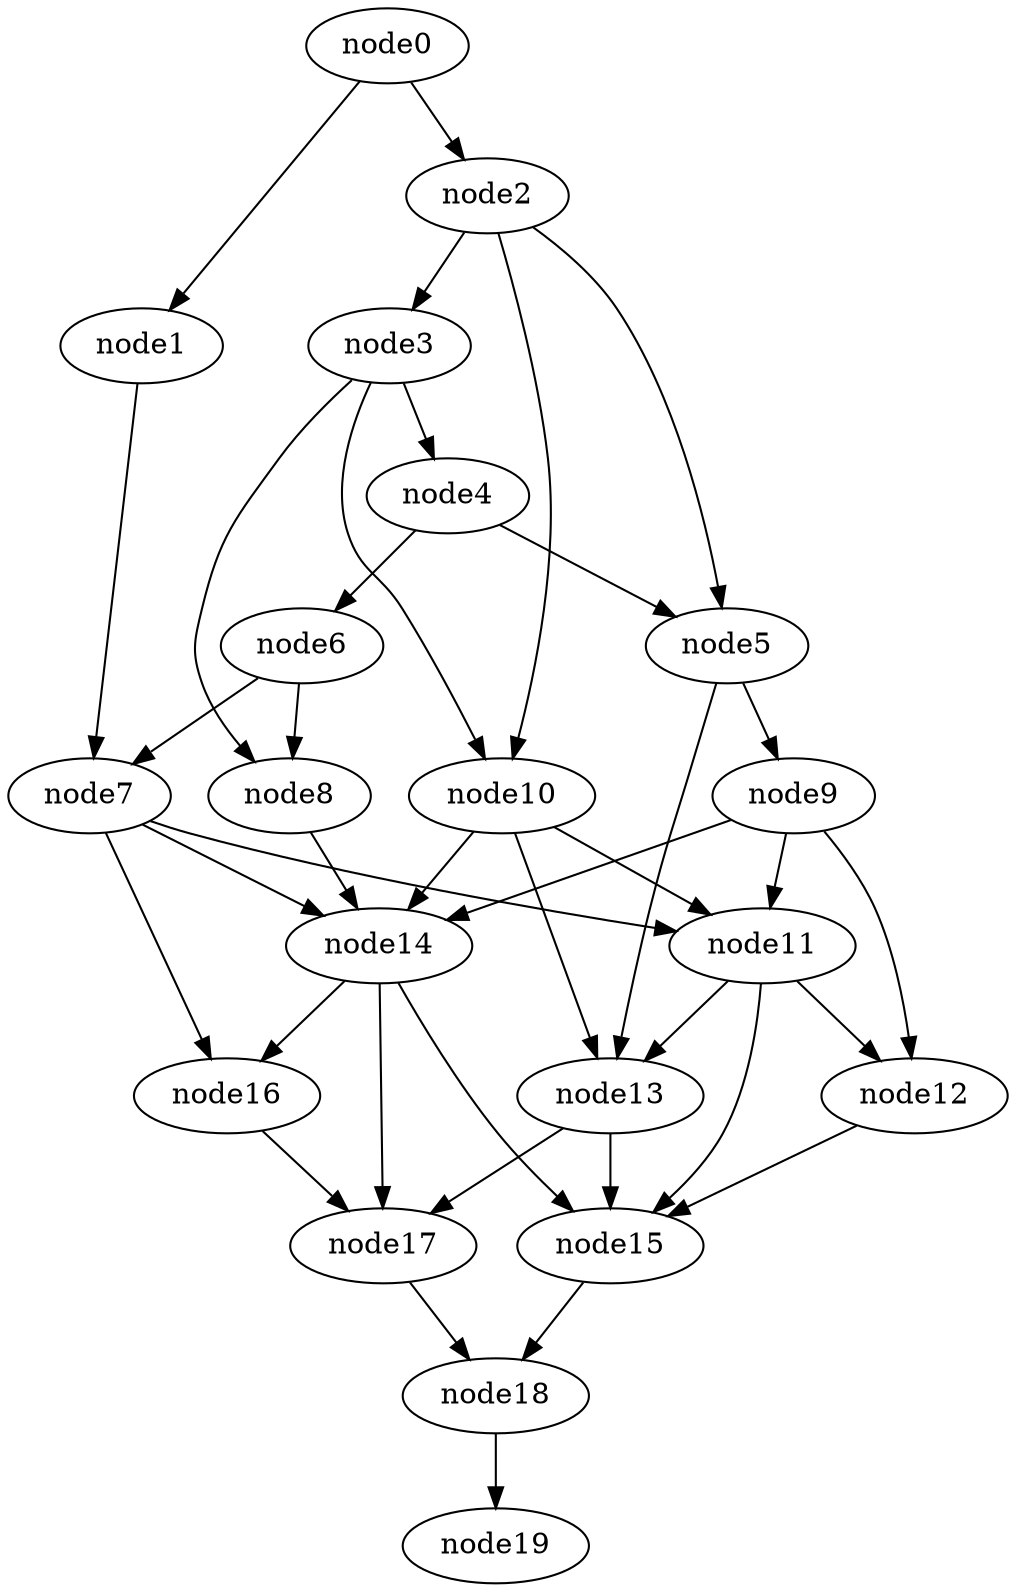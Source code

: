 digraph g{
	node19
	node18 -> node19
	node17 -> node18
	node16 -> node17
	node15 -> node18
	node14 -> node17
	node14 -> node16
	node14 -> node15
	node13 -> node17
	node13 -> node15
	node12 -> node15
	node11 -> node15
	node11 -> node13
	node11 -> node12
	node10 -> node14
	node10 -> node13
	node10 -> node11
	node9 -> node14
	node9 -> node12
	node9 -> node11
	node8 -> node14
	node7 -> node16
	node7 -> node14
	node7 -> node11
	node6 -> node8
	node6 -> node7
	node5 -> node13
	node5 -> node9
	node4 -> node6
	node4 -> node5
	node3 -> node10
	node3 -> node8
	node3 -> node4
	node2 -> node10
	node2 -> node5
	node2 -> node3
	node1 -> node7
	node0 -> node2
	node0 -> node1
}
